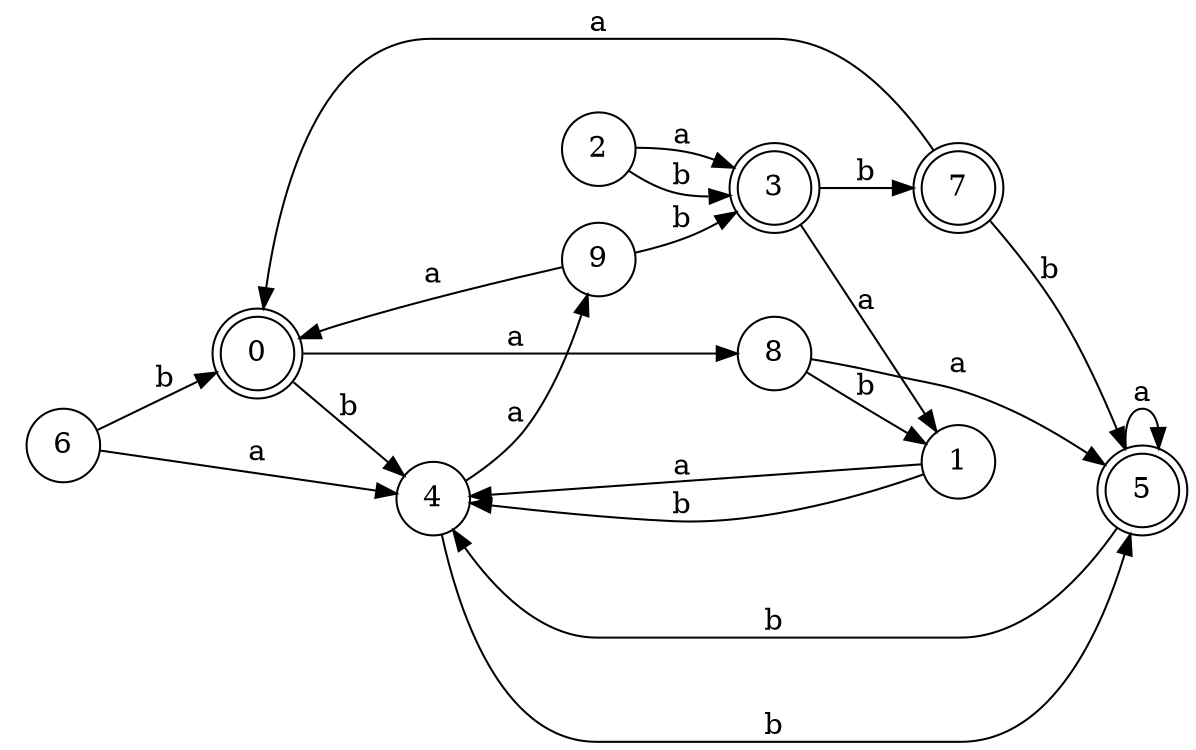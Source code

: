 digraph n8_4 {
__start0 [label="" shape="none"];

rankdir=LR;
size="8,5";

s0 [style="rounded,filled", color="black", fillcolor="white" shape="doublecircle", label="0"];
s1 [style="filled", color="black", fillcolor="white" shape="circle", label="1"];
s2 [style="filled", color="black", fillcolor="white" shape="circle", label="2"];
s3 [style="rounded,filled", color="black", fillcolor="white" shape="doublecircle", label="3"];
s4 [style="filled", color="black", fillcolor="white" shape="circle", label="4"];
s5 [style="rounded,filled", color="black", fillcolor="white" shape="doublecircle", label="5"];
s6 [style="filled", color="black", fillcolor="white" shape="circle", label="6"];
s7 [style="rounded,filled", color="black", fillcolor="white" shape="doublecircle", label="7"];
s8 [style="filled", color="black", fillcolor="white" shape="circle", label="8"];
s9 [style="filled", color="black", fillcolor="white" shape="circle", label="9"];
s0 -> s8 [label="a"];
s0 -> s4 [label="b"];
s1 -> s4 [label="a"];
s1 -> s4 [label="b"];
s2 -> s3 [label="a"];
s2 -> s3 [label="b"];
s3 -> s1 [label="a"];
s3 -> s7 [label="b"];
s4 -> s9 [label="a"];
s4 -> s5 [label="b"];
s5 -> s5 [label="a"];
s5 -> s4 [label="b"];
s6 -> s4 [label="a"];
s6 -> s0 [label="b"];
s7 -> s0 [label="a"];
s7 -> s5 [label="b"];
s8 -> s5 [label="a"];
s8 -> s1 [label="b"];
s9 -> s0 [label="a"];
s9 -> s3 [label="b"];

}